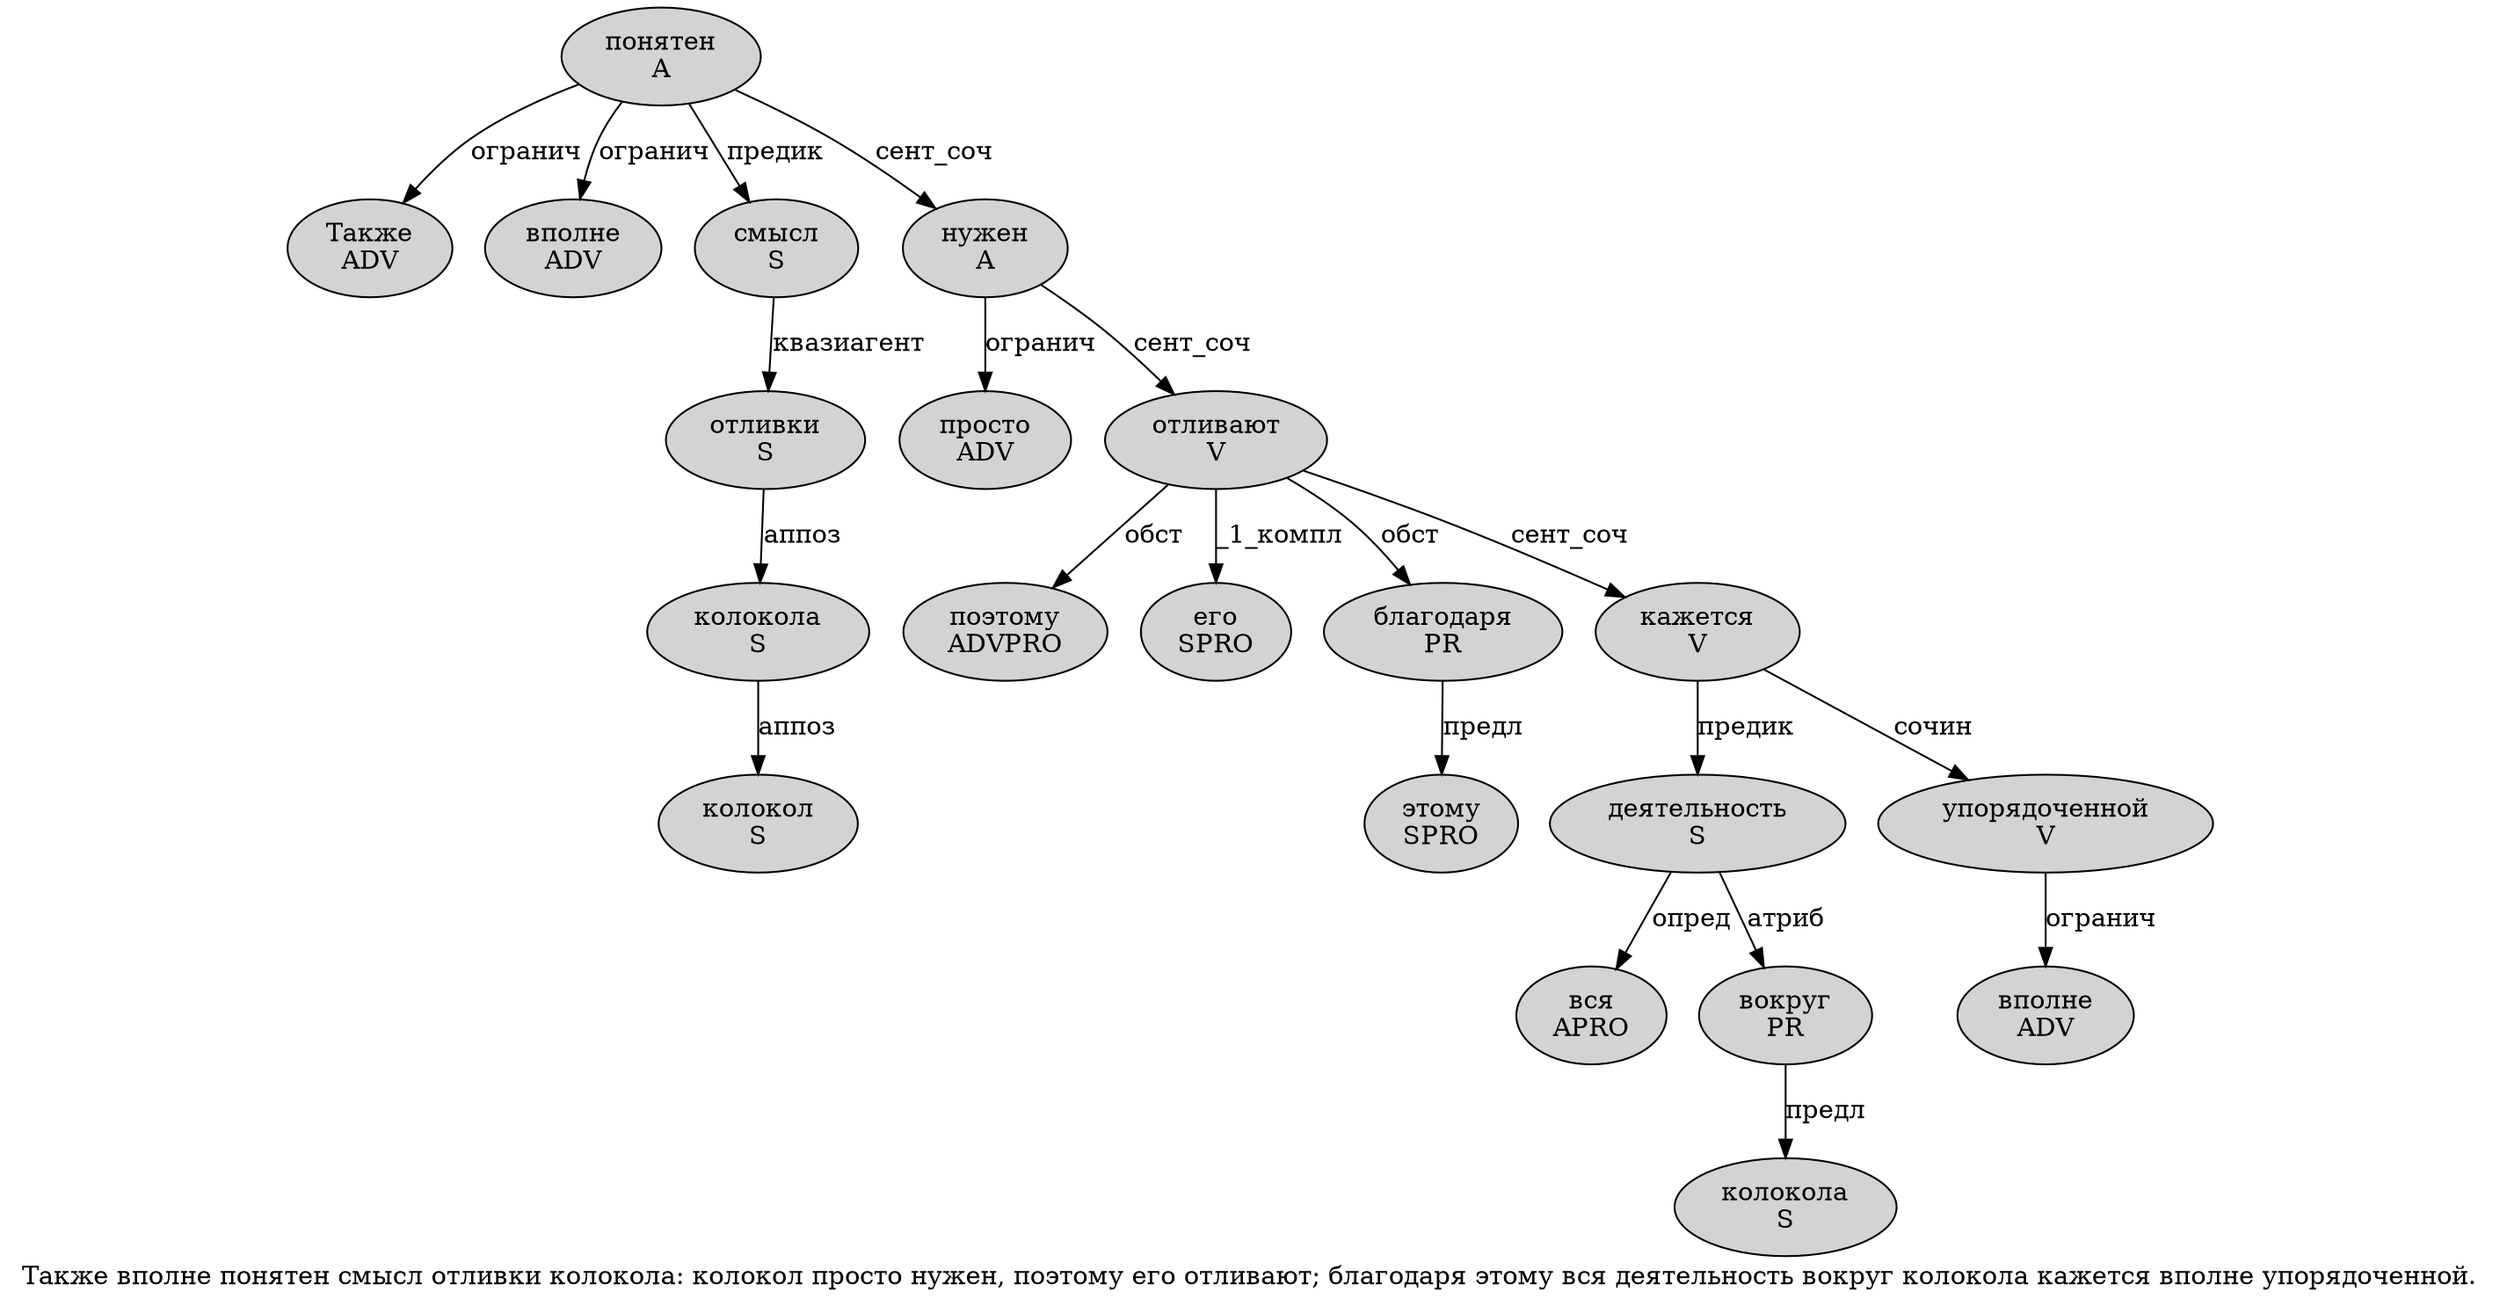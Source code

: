 digraph SENTENCE_2532 {
	graph [label="Также вполне понятен смысл отливки колокола: колокол просто нужен, поэтому его отливают; благодаря этому вся деятельность вокруг колокола кажется вполне упорядоченной."]
	node [style=filled]
		0 [label="Также
ADV" color="" fillcolor=lightgray penwidth=1 shape=ellipse]
		1 [label="вполне
ADV" color="" fillcolor=lightgray penwidth=1 shape=ellipse]
		2 [label="понятен
A" color="" fillcolor=lightgray penwidth=1 shape=ellipse]
		3 [label="смысл
S" color="" fillcolor=lightgray penwidth=1 shape=ellipse]
		4 [label="отливки
S" color="" fillcolor=lightgray penwidth=1 shape=ellipse]
		5 [label="колокола
S" color="" fillcolor=lightgray penwidth=1 shape=ellipse]
		7 [label="колокол
S" color="" fillcolor=lightgray penwidth=1 shape=ellipse]
		8 [label="просто
ADV" color="" fillcolor=lightgray penwidth=1 shape=ellipse]
		9 [label="нужен
A" color="" fillcolor=lightgray penwidth=1 shape=ellipse]
		11 [label="поэтому
ADVPRO" color="" fillcolor=lightgray penwidth=1 shape=ellipse]
		12 [label="его
SPRO" color="" fillcolor=lightgray penwidth=1 shape=ellipse]
		13 [label="отливают
V" color="" fillcolor=lightgray penwidth=1 shape=ellipse]
		15 [label="благодаря
PR" color="" fillcolor=lightgray penwidth=1 shape=ellipse]
		16 [label="этому
SPRO" color="" fillcolor=lightgray penwidth=1 shape=ellipse]
		17 [label="вся
APRO" color="" fillcolor=lightgray penwidth=1 shape=ellipse]
		18 [label="деятельность
S" color="" fillcolor=lightgray penwidth=1 shape=ellipse]
		19 [label="вокруг
PR" color="" fillcolor=lightgray penwidth=1 shape=ellipse]
		20 [label="колокола
S" color="" fillcolor=lightgray penwidth=1 shape=ellipse]
		21 [label="кажется
V" color="" fillcolor=lightgray penwidth=1 shape=ellipse]
		22 [label="вполне
ADV" color="" fillcolor=lightgray penwidth=1 shape=ellipse]
		23 [label="упорядоченной
V" color="" fillcolor=lightgray penwidth=1 shape=ellipse]
			15 -> 16 [label="предл"]
			23 -> 22 [label="огранич"]
			3 -> 4 [label="квазиагент"]
			9 -> 8 [label="огранич"]
			9 -> 13 [label="сент_соч"]
			5 -> 7 [label="аппоз"]
			21 -> 18 [label="предик"]
			21 -> 23 [label="сочин"]
			19 -> 20 [label="предл"]
			4 -> 5 [label="аппоз"]
			13 -> 11 [label="обст"]
			13 -> 12 [label="_1_компл"]
			13 -> 15 [label="обст"]
			13 -> 21 [label="сент_соч"]
			18 -> 17 [label="опред"]
			18 -> 19 [label="атриб"]
			2 -> 0 [label="огранич"]
			2 -> 1 [label="огранич"]
			2 -> 3 [label="предик"]
			2 -> 9 [label="сент_соч"]
}